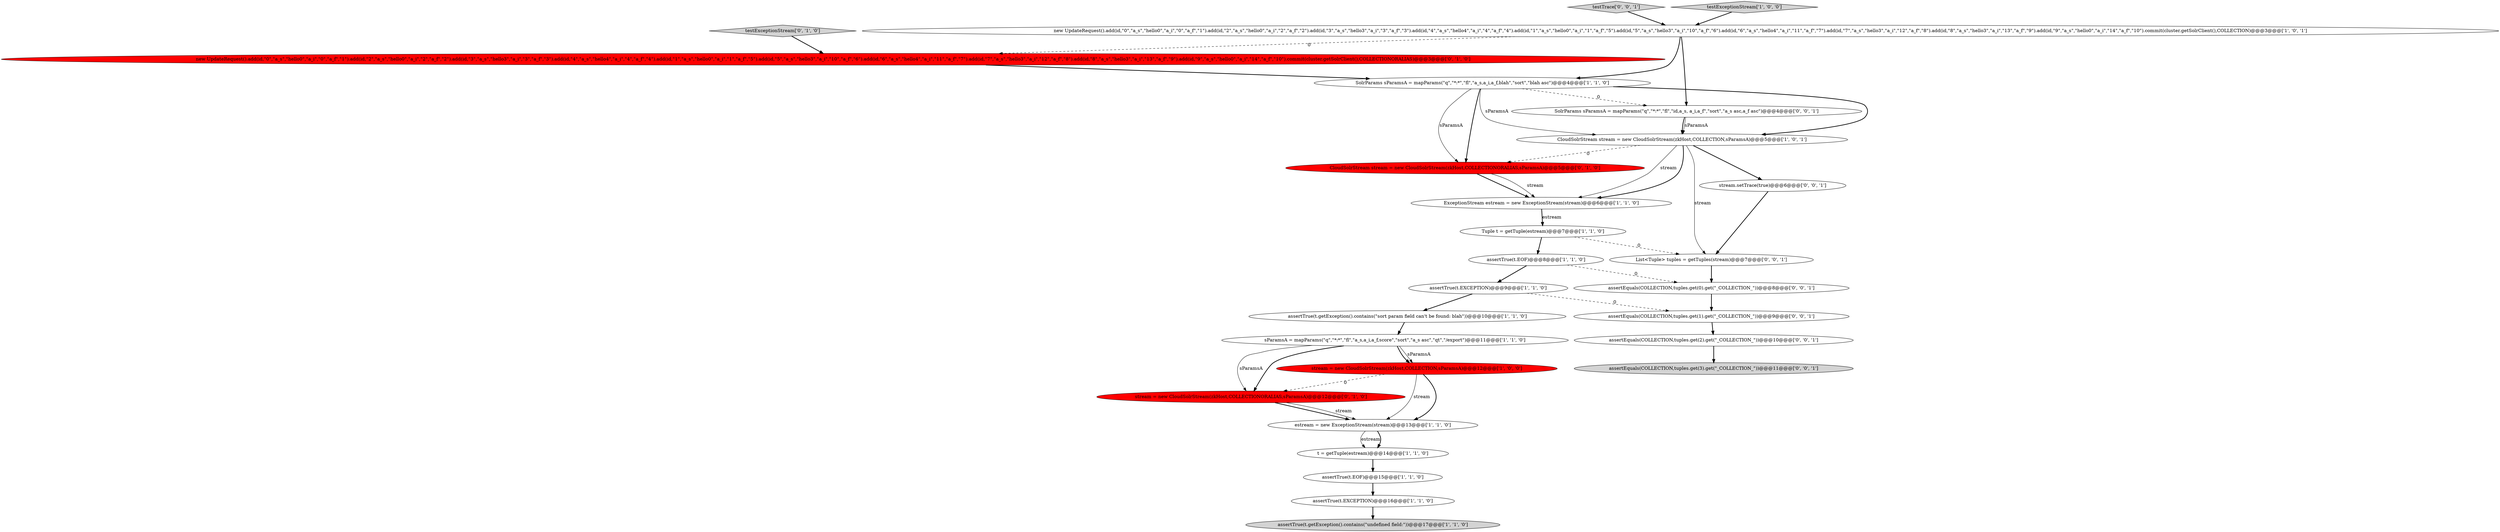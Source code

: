 digraph {
27 [style = filled, label = "assertEquals(COLLECTION,tuples.get(0).get(\"_COLLECTION_\"))@@@8@@@['0', '0', '1']", fillcolor = white, shape = ellipse image = "AAA0AAABBB3BBB"];
5 [style = filled, label = "assertTrue(t.EOF)@@@15@@@['1', '1', '0']", fillcolor = white, shape = ellipse image = "AAA0AAABBB1BBB"];
3 [style = filled, label = "assertTrue(t.getException().contains(\"sort param field can't be found: blah\"))@@@10@@@['1', '1', '0']", fillcolor = white, shape = ellipse image = "AAA0AAABBB1BBB"];
6 [style = filled, label = "SolrParams sParamsA = mapParams(\"q\",\"*:*\",\"fl\",\"a_s,a_i,a_f,blah\",\"sort\",\"blah asc\")@@@4@@@['1', '1', '0']", fillcolor = white, shape = ellipse image = "AAA0AAABBB1BBB"];
13 [style = filled, label = "ExceptionStream estream = new ExceptionStream(stream)@@@6@@@['1', '1', '0']", fillcolor = white, shape = ellipse image = "AAA0AAABBB1BBB"];
8 [style = filled, label = "assertTrue(t.getException().contains(\"undefined field:\"))@@@17@@@['1', '1', '0']", fillcolor = lightgray, shape = ellipse image = "AAA0AAABBB1BBB"];
14 [style = filled, label = "assertTrue(t.EXCEPTION)@@@16@@@['1', '1', '0']", fillcolor = white, shape = ellipse image = "AAA0AAABBB1BBB"];
10 [style = filled, label = "new UpdateRequest().add(id,\"0\",\"a_s\",\"hello0\",\"a_i\",\"0\",\"a_f\",\"1\").add(id,\"2\",\"a_s\",\"hello0\",\"a_i\",\"2\",\"a_f\",\"2\").add(id,\"3\",\"a_s\",\"hello3\",\"a_i\",\"3\",\"a_f\",\"3\").add(id,\"4\",\"a_s\",\"hello4\",\"a_i\",\"4\",\"a_f\",\"4\").add(id,\"1\",\"a_s\",\"hello0\",\"a_i\",\"1\",\"a_f\",\"5\").add(id,\"5\",\"a_s\",\"hello3\",\"a_i\",\"10\",\"a_f\",\"6\").add(id,\"6\",\"a_s\",\"hello4\",\"a_i\",\"11\",\"a_f\",\"7\").add(id,\"7\",\"a_s\",\"hello3\",\"a_i\",\"12\",\"a_f\",\"8\").add(id,\"8\",\"a_s\",\"hello3\",\"a_i\",\"13\",\"a_f\",\"9\").add(id,\"9\",\"a_s\",\"hello0\",\"a_i\",\"14\",\"a_f\",\"10\").commit(cluster.getSolrClient(),COLLECTION)@@@3@@@['1', '0', '1']", fillcolor = white, shape = ellipse image = "AAA0AAABBB1BBB"];
4 [style = filled, label = "Tuple t = getTuple(estream)@@@7@@@['1', '1', '0']", fillcolor = white, shape = ellipse image = "AAA0AAABBB1BBB"];
26 [style = filled, label = "assertEquals(COLLECTION,tuples.get(1).get(\"_COLLECTION_\"))@@@9@@@['0', '0', '1']", fillcolor = white, shape = ellipse image = "AAA0AAABBB3BBB"];
15 [style = filled, label = "t = getTuple(estream)@@@14@@@['1', '1', '0']", fillcolor = white, shape = ellipse image = "AAA0AAABBB1BBB"];
17 [style = filled, label = "testExceptionStream['0', '1', '0']", fillcolor = lightgray, shape = diamond image = "AAA0AAABBB2BBB"];
16 [style = filled, label = "CloudSolrStream stream = new CloudSolrStream(zkHost,COLLECTIONORALIAS,sParamsA)@@@5@@@['0', '1', '0']", fillcolor = red, shape = ellipse image = "AAA1AAABBB2BBB"];
20 [style = filled, label = "testTrace['0', '0', '1']", fillcolor = lightgray, shape = diamond image = "AAA0AAABBB3BBB"];
2 [style = filled, label = "assertTrue(t.EOF)@@@8@@@['1', '1', '0']", fillcolor = white, shape = ellipse image = "AAA0AAABBB1BBB"];
19 [style = filled, label = "stream = new CloudSolrStream(zkHost,COLLECTIONORALIAS,sParamsA)@@@12@@@['0', '1', '0']", fillcolor = red, shape = ellipse image = "AAA1AAABBB2BBB"];
11 [style = filled, label = "estream = new ExceptionStream(stream)@@@13@@@['1', '1', '0']", fillcolor = white, shape = ellipse image = "AAA0AAABBB1BBB"];
23 [style = filled, label = "assertEquals(COLLECTION,tuples.get(2).get(\"_COLLECTION_\"))@@@10@@@['0', '0', '1']", fillcolor = white, shape = ellipse image = "AAA0AAABBB3BBB"];
24 [style = filled, label = "assertEquals(COLLECTION,tuples.get(3).get(\"_COLLECTION_\"))@@@11@@@['0', '0', '1']", fillcolor = lightgray, shape = ellipse image = "AAA0AAABBB3BBB"];
9 [style = filled, label = "testExceptionStream['1', '0', '0']", fillcolor = lightgray, shape = diamond image = "AAA0AAABBB1BBB"];
22 [style = filled, label = "stream.setTrace(true)@@@6@@@['0', '0', '1']", fillcolor = white, shape = ellipse image = "AAA0AAABBB3BBB"];
1 [style = filled, label = "assertTrue(t.EXCEPTION)@@@9@@@['1', '1', '0']", fillcolor = white, shape = ellipse image = "AAA0AAABBB1BBB"];
21 [style = filled, label = "SolrParams sParamsA = mapParams(\"q\",\"*:*\",\"fl\",\"id,a_s, a_i,a_f\",\"sort\",\"a_s asc,a_f asc\")@@@4@@@['0', '0', '1']", fillcolor = white, shape = ellipse image = "AAA0AAABBB3BBB"];
7 [style = filled, label = "sParamsA = mapParams(\"q\",\"*:*\",\"fl\",\"a_s,a_i,a_f,score\",\"sort\",\"a_s asc\",\"qt\",\"/export\")@@@11@@@['1', '1', '0']", fillcolor = white, shape = ellipse image = "AAA0AAABBB1BBB"];
18 [style = filled, label = "new UpdateRequest().add(id,\"0\",\"a_s\",\"hello0\",\"a_i\",\"0\",\"a_f\",\"1\").add(id,\"2\",\"a_s\",\"hello0\",\"a_i\",\"2\",\"a_f\",\"2\").add(id,\"3\",\"a_s\",\"hello3\",\"a_i\",\"3\",\"a_f\",\"3\").add(id,\"4\",\"a_s\",\"hello4\",\"a_i\",\"4\",\"a_f\",\"4\").add(id,\"1\",\"a_s\",\"hello0\",\"a_i\",\"1\",\"a_f\",\"5\").add(id,\"5\",\"a_s\",\"hello3\",\"a_i\",\"10\",\"a_f\",\"6\").add(id,\"6\",\"a_s\",\"hello4\",\"a_i\",\"11\",\"a_f\",\"7\").add(id,\"7\",\"a_s\",\"hello3\",\"a_i\",\"12\",\"a_f\",\"8\").add(id,\"8\",\"a_s\",\"hello3\",\"a_i\",\"13\",\"a_f\",\"9\").add(id,\"9\",\"a_s\",\"hello0\",\"a_i\",\"14\",\"a_f\",\"10\").commit(cluster.getSolrClient(),COLLECTIONORALIAS)@@@3@@@['0', '1', '0']", fillcolor = red, shape = ellipse image = "AAA1AAABBB2BBB"];
0 [style = filled, label = "stream = new CloudSolrStream(zkHost,COLLECTION,sParamsA)@@@12@@@['1', '0', '0']", fillcolor = red, shape = ellipse image = "AAA1AAABBB1BBB"];
25 [style = filled, label = "List<Tuple> tuples = getTuples(stream)@@@7@@@['0', '0', '1']", fillcolor = white, shape = ellipse image = "AAA0AAABBB3BBB"];
12 [style = filled, label = "CloudSolrStream stream = new CloudSolrStream(zkHost,COLLECTION,sParamsA)@@@5@@@['1', '0', '1']", fillcolor = white, shape = ellipse image = "AAA0AAABBB1BBB"];
7->0 [style = solid, label="sParamsA"];
6->21 [style = dashed, label="0"];
6->16 [style = solid, label="sParamsA"];
22->25 [style = bold, label=""];
16->13 [style = bold, label=""];
12->16 [style = dashed, label="0"];
1->26 [style = dashed, label="0"];
2->1 [style = bold, label=""];
11->15 [style = solid, label="estream"];
12->25 [style = solid, label="stream"];
0->19 [style = dashed, label="0"];
1->3 [style = bold, label=""];
6->12 [style = solid, label="sParamsA"];
2->27 [style = dashed, label="0"];
0->11 [style = bold, label=""];
19->11 [style = bold, label=""];
7->0 [style = bold, label=""];
21->12 [style = solid, label="sParamsA"];
4->2 [style = bold, label=""];
10->21 [style = bold, label=""];
5->14 [style = bold, label=""];
9->10 [style = bold, label=""];
13->4 [style = solid, label="estream"];
12->13 [style = solid, label="stream"];
10->6 [style = bold, label=""];
15->5 [style = bold, label=""];
11->15 [style = bold, label=""];
10->18 [style = dashed, label="0"];
20->10 [style = bold, label=""];
21->12 [style = bold, label=""];
4->25 [style = dashed, label="0"];
25->27 [style = bold, label=""];
12->13 [style = bold, label=""];
23->24 [style = bold, label=""];
27->26 [style = bold, label=""];
3->7 [style = bold, label=""];
18->6 [style = bold, label=""];
6->16 [style = bold, label=""];
26->23 [style = bold, label=""];
0->11 [style = solid, label="stream"];
19->11 [style = solid, label="stream"];
14->8 [style = bold, label=""];
7->19 [style = solid, label="sParamsA"];
16->13 [style = solid, label="stream"];
7->19 [style = bold, label=""];
12->22 [style = bold, label=""];
17->18 [style = bold, label=""];
13->4 [style = bold, label=""];
6->12 [style = bold, label=""];
}
